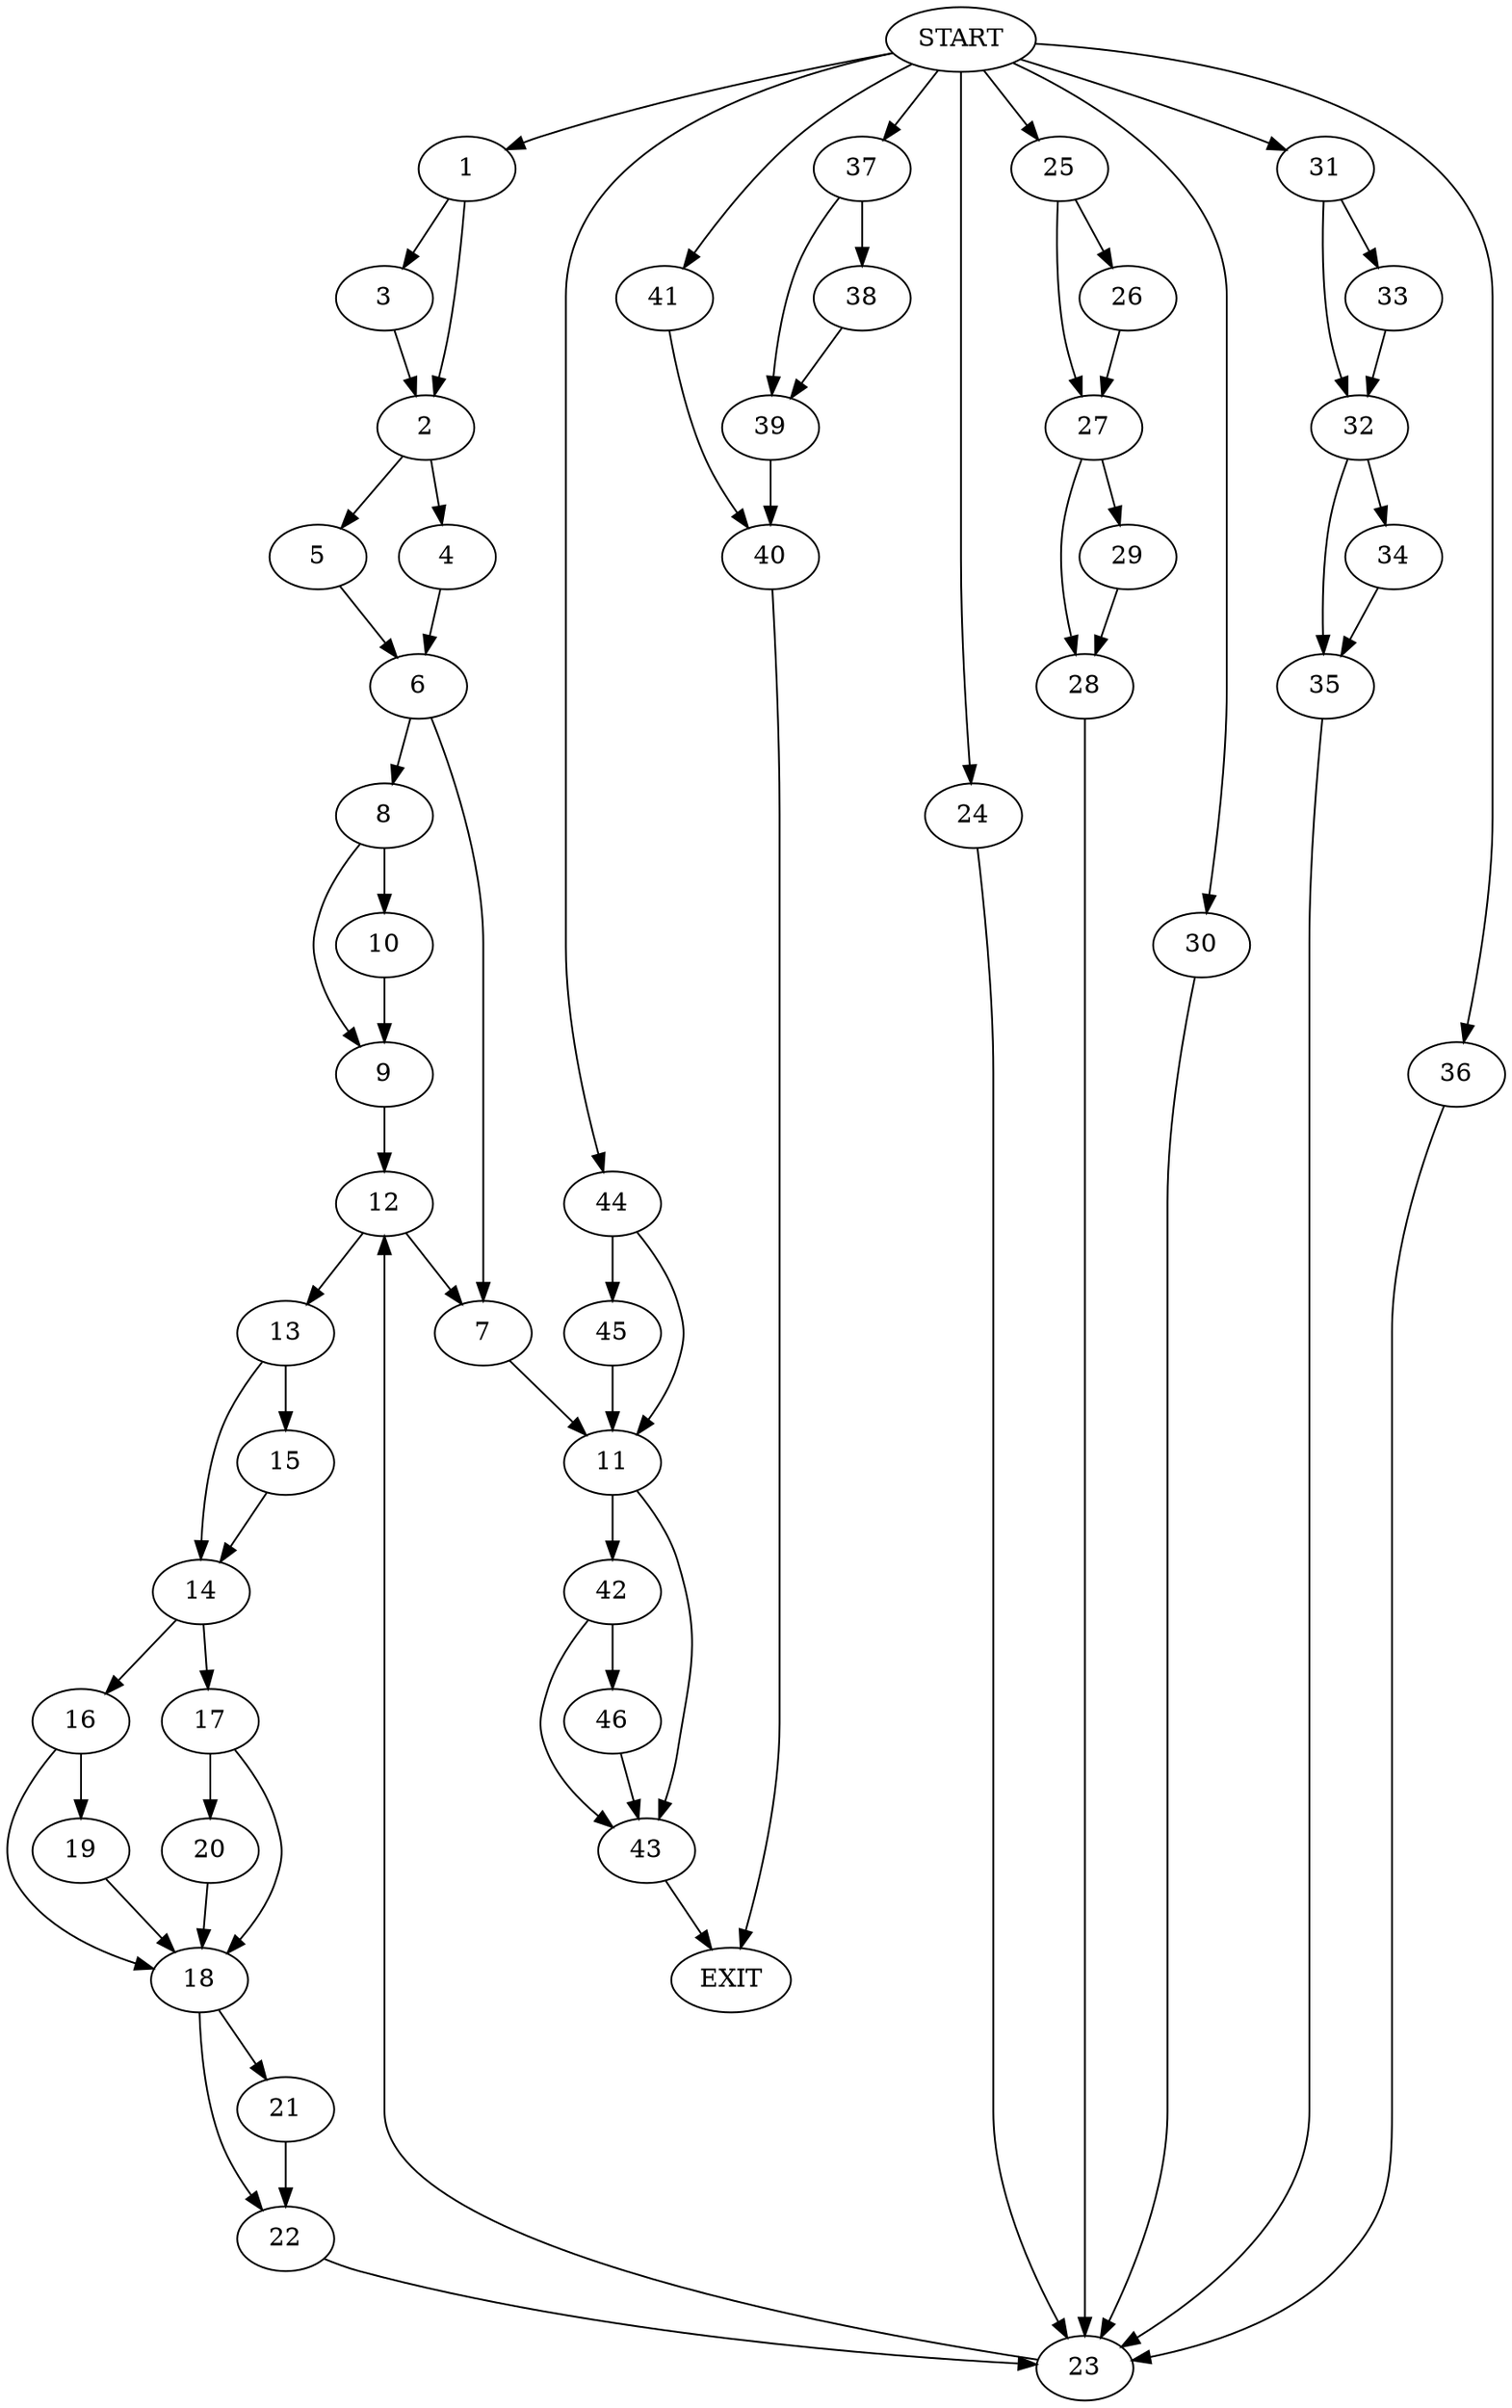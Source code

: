 digraph {
0 [label="START"]
47 [label="EXIT"]
0 -> 1
1 -> 2
1 -> 3
2 -> 4
2 -> 5
3 -> 2
4 -> 6
5 -> 6
6 -> 7
6 -> 8
8 -> 9
8 -> 10
7 -> 11
10 -> 9
9 -> 12
12 -> 13
12 -> 7
13 -> 14
13 -> 15
14 -> 16
14 -> 17
15 -> 14
16 -> 18
16 -> 19
17 -> 18
17 -> 20
19 -> 18
18 -> 21
18 -> 22
20 -> 18
22 -> 23
21 -> 22
23 -> 12
0 -> 24
24 -> 23
0 -> 25
25 -> 26
25 -> 27
26 -> 27
27 -> 28
27 -> 29
29 -> 28
28 -> 23
0 -> 30
30 -> 23
0 -> 31
31 -> 32
31 -> 33
32 -> 34
32 -> 35
33 -> 32
35 -> 23
34 -> 35
0 -> 36
36 -> 23
0 -> 37
37 -> 38
37 -> 39
38 -> 39
39 -> 40
40 -> 47
0 -> 41
41 -> 40
11 -> 42
11 -> 43
0 -> 44
44 -> 11
44 -> 45
45 -> 11
42 -> 46
42 -> 43
43 -> 47
46 -> 43
}
